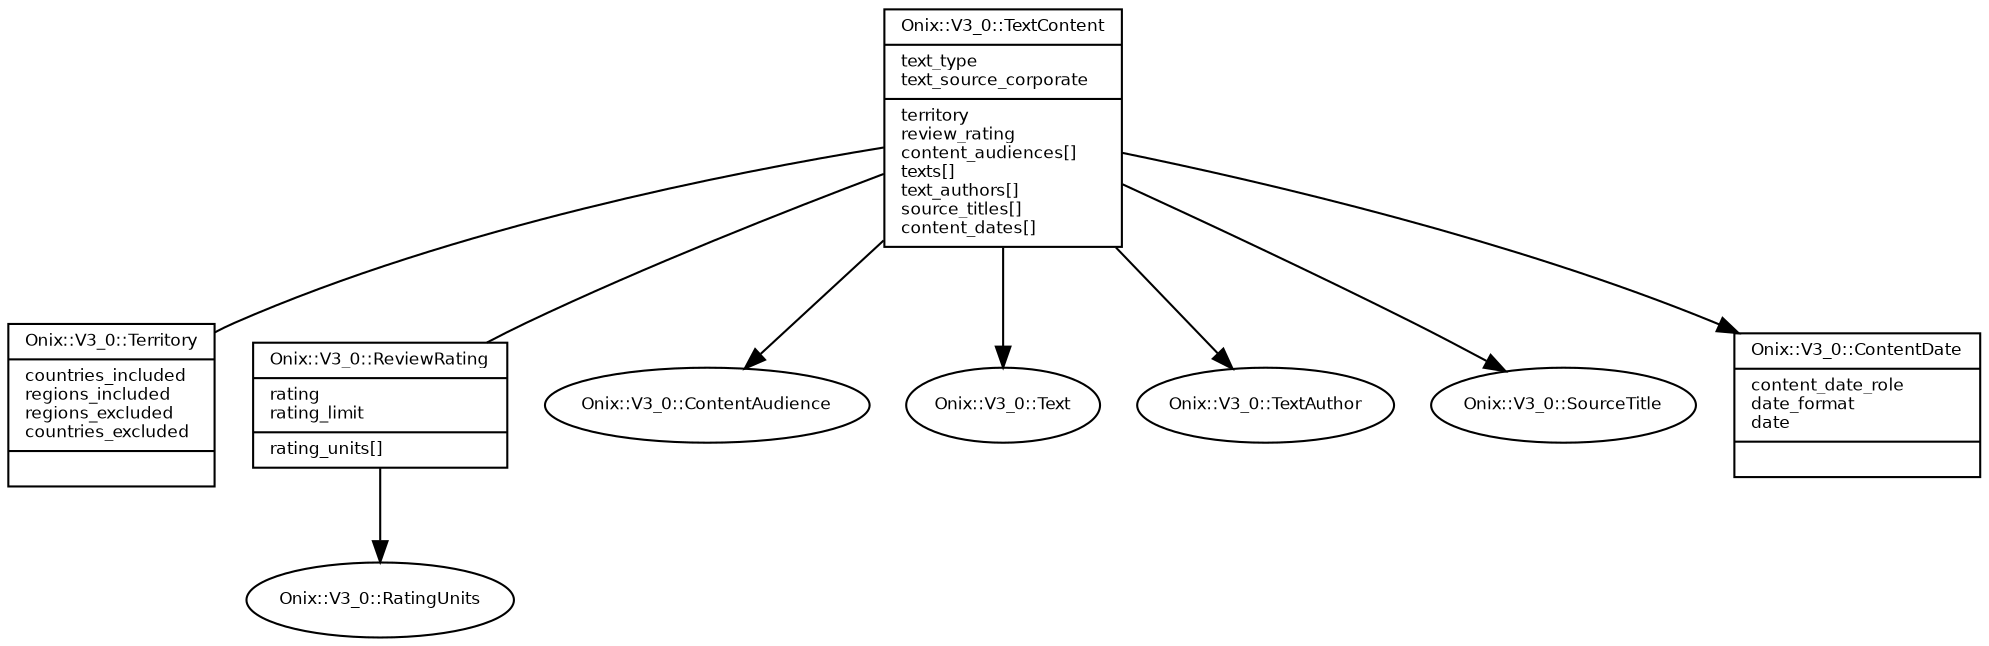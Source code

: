 digraph G {
  fontname = "Bitstream Vera Sans"
  fontsize = 8

  node [
    fontname = "Bitstream Vera Sans"
    fontsize = 8
    shape = "record"
  ]

  edge [
    fontname = "Bitstream Vera Sans"
    fontsize = 8
  ]

  TextContent [
    label = "{Onix::V3_0::TextContent\l|text_type\ltext_source_corporate\l|territory\lreview_rating\lcontent_audiences[]\ltexts[]\ltext_authors[]\lsource_titles[]\lcontent_dates[]\l}"
  ]

  TextContent -> Territory [arrowhead=none]
  TextContent -> ReviewRating [arrowhead=none]
  TextContent -> ContentAudience [arrowhead=normal]
  TextContent -> Text [arrowhead=normal]
  TextContent -> TextAuthor [arrowhead=normal]
  TextContent -> SourceTitle [arrowhead=normal]
  TextContent -> ContentDate [arrowhead=normal]

  Territory [
    label = "{Onix::V3_0::Territory\l|countries_included\lregions_included\lregions_excluded\lcountries_excluded\l|\l}"
  ]




  ReviewRating [
    label = "{Onix::V3_0::ReviewRating\l|rating\lrating_limit\l|rating_units[]\l}"
  ]

  ReviewRating -> RatingUnits [arrowhead=normal]

  RatingUnits [
    label = "Onix::V3_0::RatingUnits", shape = oval
  ]




  ContentAudience [
    label = "Onix::V3_0::ContentAudience", shape = oval
  ]




  Text [
    label = "Onix::V3_0::Text", shape = oval
  ]




  TextAuthor [
    label = "Onix::V3_0::TextAuthor", shape = oval
  ]




  SourceTitle [
    label = "Onix::V3_0::SourceTitle", shape = oval
  ]




  ContentDate [
    label = "{Onix::V3_0::ContentDate\l|content_date_role\ldate_format\ldate\l|\l}"
  ]




}
